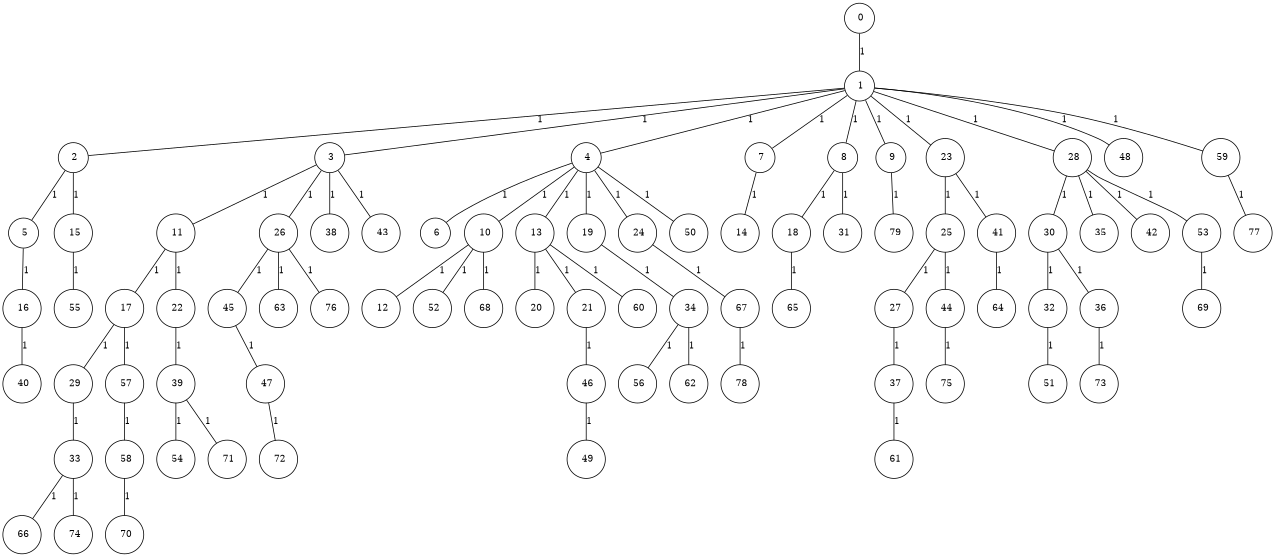 graph G {
size="8.5,11;"
ratio = "expand;"
fixedsize="true;"
overlap="scale;"
node[shape=circle,width=.12,hight=.12,fontsize=12]
edge[fontsize=12]

0[label=" 0" color=black, pos="1.2534326,1.8627637!"];
1[label=" 1" color=black, pos="2.4463853,0.15564816!"];
2[label=" 2" color=black, pos="2.7851113,1.7224931!"];
3[label=" 3" color=black, pos="1.08533,1.7182747!"];
4[label=" 4" color=black, pos="1.5907446,0.66980691!"];
5[label=" 5" color=black, pos="1.9051439,2.0272214!"];
6[label=" 6" color=black, pos="1.2429314,0.1671001!"];
7[label=" 7" color=black, pos="0.17615278,0.43125106!"];
8[label=" 8" color=black, pos="2.6535158,0.50707821!"];
9[label=" 9" color=black, pos="2.6118901,2.40958!"];
10[label=" 10" color=black, pos="0.22249745,2.8988398!"];
11[label=" 11" color=black, pos="0.95472196,2.8657033!"];
12[label=" 12" color=black, pos="0.45501939,1.9192777!"];
13[label=" 13" color=black, pos="1.7790393,1.9295561!"];
14[label=" 14" color=black, pos="2.4011563,2.8789103!"];
15[label=" 15" color=black, pos="2.4368728,0.0068945489!"];
16[label=" 16" color=black, pos="2.6041761,1.1902896!"];
17[label=" 17" color=black, pos="1.1766991,1.6130677!"];
18[label=" 18" color=black, pos="2.7319428,0.70702399!"];
19[label=" 19" color=black, pos="1.129022,2.2321312!"];
20[label=" 20" color=black, pos="2.1082376,2.9442047!"];
21[label=" 21" color=black, pos="2.097908,2.9092476!"];
22[label=" 22" color=black, pos="0.9704171,0.076373472!"];
23[label=" 23" color=black, pos="1.0983192,2.4976786!"];
24[label=" 24" color=black, pos="0.59724078,0.91856156!"];
25[label=" 25" color=black, pos="1.2878379,1.1731365!"];
26[label=" 26" color=black, pos="0.043536718,1.7064453!"];
27[label=" 27" color=black, pos="0.45288781,2.7566002!"];
28[label=" 28" color=black, pos="2.0899855,1.4484023!"];
29[label=" 29" color=black, pos="1.5745658,2.6869578!"];
30[label=" 30" color=black, pos="1.1458078,0.95227284!"];
31[label=" 31" color=black, pos="0.84659932,0.94662232!"];
32[label=" 32" color=black, pos="0.13791959,1.21778!"];
33[label=" 33" color=black, pos="1.3968131,1.4455381!"];
34[label=" 34" color=black, pos="0.27107696,1.6129086!"];
35[label=" 35" color=black, pos="1.09056,1.2850902!"];
36[label=" 36" color=black, pos="1.0703137,0.36843891!"];
37[label=" 37" color=black, pos="1.0911423,0.18986235!"];
38[label=" 38" color=black, pos="1.818728,2.4810771!"];
39[label=" 39" color=black, pos="0.5920866,1.1091674!"];
40[label=" 40" color=black, pos="2.2928833,0.15576363!"];
41[label=" 41" color=black, pos="0.71786392,2.1300462!"];
42[label=" 42" color=black, pos="2.7532851,1.7129057!"];
43[label=" 43" color=black, pos="1.1124635,2.0243905!"];
44[label=" 44" color=black, pos="0.73148823,1.8276566!"];
45[label=" 45" color=black, pos="1.4482261,2.0595806!"];
46[label=" 46" color=black, pos="2.1596542,2.9322815!"];
47[label=" 47" color=black, pos="0.96835712,1.481747!"];
48[label=" 48" color=black, pos="1.3683963,1.9509368!"];
49[label=" 49" color=black, pos="2.2388123,0.075201138!"];
50[label=" 50" color=black, pos="1.8239377,2.8359424!"];
51[label=" 51" color=black, pos="0.7861026,1.1191784!"];
52[label=" 52" color=black, pos="1.2531622,0.34022139!"];
53[label=" 53" color=black, pos="2.964354,1.9683424!"];
54[label=" 54" color=black, pos="1.9404598,1.8757489!"];
55[label=" 55" color=black, pos="2.9420728,0.17005726!"];
56[label=" 56" color=black, pos="0.99500643,1.3967294!"];
57[label=" 57" color=black, pos="0.20197696,1.2259161!"];
58[label=" 58" color=black, pos="1.2600373,0.96231585!"];
59[label=" 59" color=black, pos="0.92219129,1.5637307!"];
60[label=" 60" color=black, pos="2.0283292,2.8767418!"];
61[label=" 61" color=black, pos="1.3037542,2.1166913!"];
62[label=" 62" color=black, pos="1.7457082,0.15303078!"];
63[label=" 63" color=black, pos="2.349936,0.99825006!"];
64[label=" 64" color=black, pos="0.44408206,1.5787612!"];
65[label=" 65" color=black, pos="1.8669099,1.6719737!"];
66[label=" 66" color=black, pos="0.86653568,2.1730871!"];
67[label=" 67" color=black, pos="0.71578374,0.96408049!"];
68[label=" 68" color=black, pos="2.64077,1.7367961!"];
69[label=" 69" color=black, pos="2.6859066,2.188738!"];
70[label=" 70" color=black, pos="0.84592761,1.1193957!"];
71[label=" 71" color=black, pos="2.6648569,0.54080613!"];
72[label=" 72" color=black, pos="0.51262519,1.7549979!"];
73[label=" 73" color=black, pos="2.9242445,2.5064824!"];
74[label=" 74" color=black, pos="0.061261135,1.5795072!"];
75[label=" 75" color=black, pos="0.41638735,1.5211578!"];
76[label=" 76" color=black, pos="1.38441,2.0016815!"];
77[label=" 77" color=black, pos="1.1114413,2.5019313!"];
78[label=" 78" color=black, pos="0.53218833,0.1532326!"];
79[label=" 79" color=black, pos="2.7389728,0.30598412!"];
0--1[label="1"]
1--2[label="1"]
1--3[label="1"]
1--4[label="1"]
1--7[label="1"]
1--8[label="1"]
1--9[label="1"]
1--23[label="1"]
1--28[label="1"]
1--48[label="1"]
1--59[label="1"]
2--5[label="1"]
2--15[label="1"]
3--11[label="1"]
3--26[label="1"]
3--38[label="1"]
3--43[label="1"]
4--6[label="1"]
4--10[label="1"]
4--13[label="1"]
4--19[label="1"]
4--24[label="1"]
4--50[label="1"]
5--16[label="1"]
7--14[label="1"]
8--18[label="1"]
8--31[label="1"]
9--79[label="1"]
10--12[label="1"]
10--52[label="1"]
10--68[label="1"]
11--17[label="1"]
11--22[label="1"]
13--20[label="1"]
13--21[label="1"]
13--60[label="1"]
15--55[label="1"]
16--40[label="1"]
17--29[label="1"]
17--57[label="1"]
18--65[label="1"]
19--34[label="1"]
21--46[label="1"]
22--39[label="1"]
23--25[label="1"]
23--41[label="1"]
24--67[label="1"]
25--27[label="1"]
25--44[label="1"]
26--45[label="1"]
26--63[label="1"]
26--76[label="1"]
27--37[label="1"]
28--30[label="1"]
28--35[label="1"]
28--42[label="1"]
28--53[label="1"]
29--33[label="1"]
30--32[label="1"]
30--36[label="1"]
32--51[label="1"]
33--66[label="1"]
33--74[label="1"]
34--56[label="1"]
34--62[label="1"]
36--73[label="1"]
37--61[label="1"]
39--54[label="1"]
39--71[label="1"]
41--64[label="1"]
44--75[label="1"]
45--47[label="1"]
46--49[label="1"]
47--72[label="1"]
53--69[label="1"]
57--58[label="1"]
58--70[label="1"]
59--77[label="1"]
67--78[label="1"]

}
